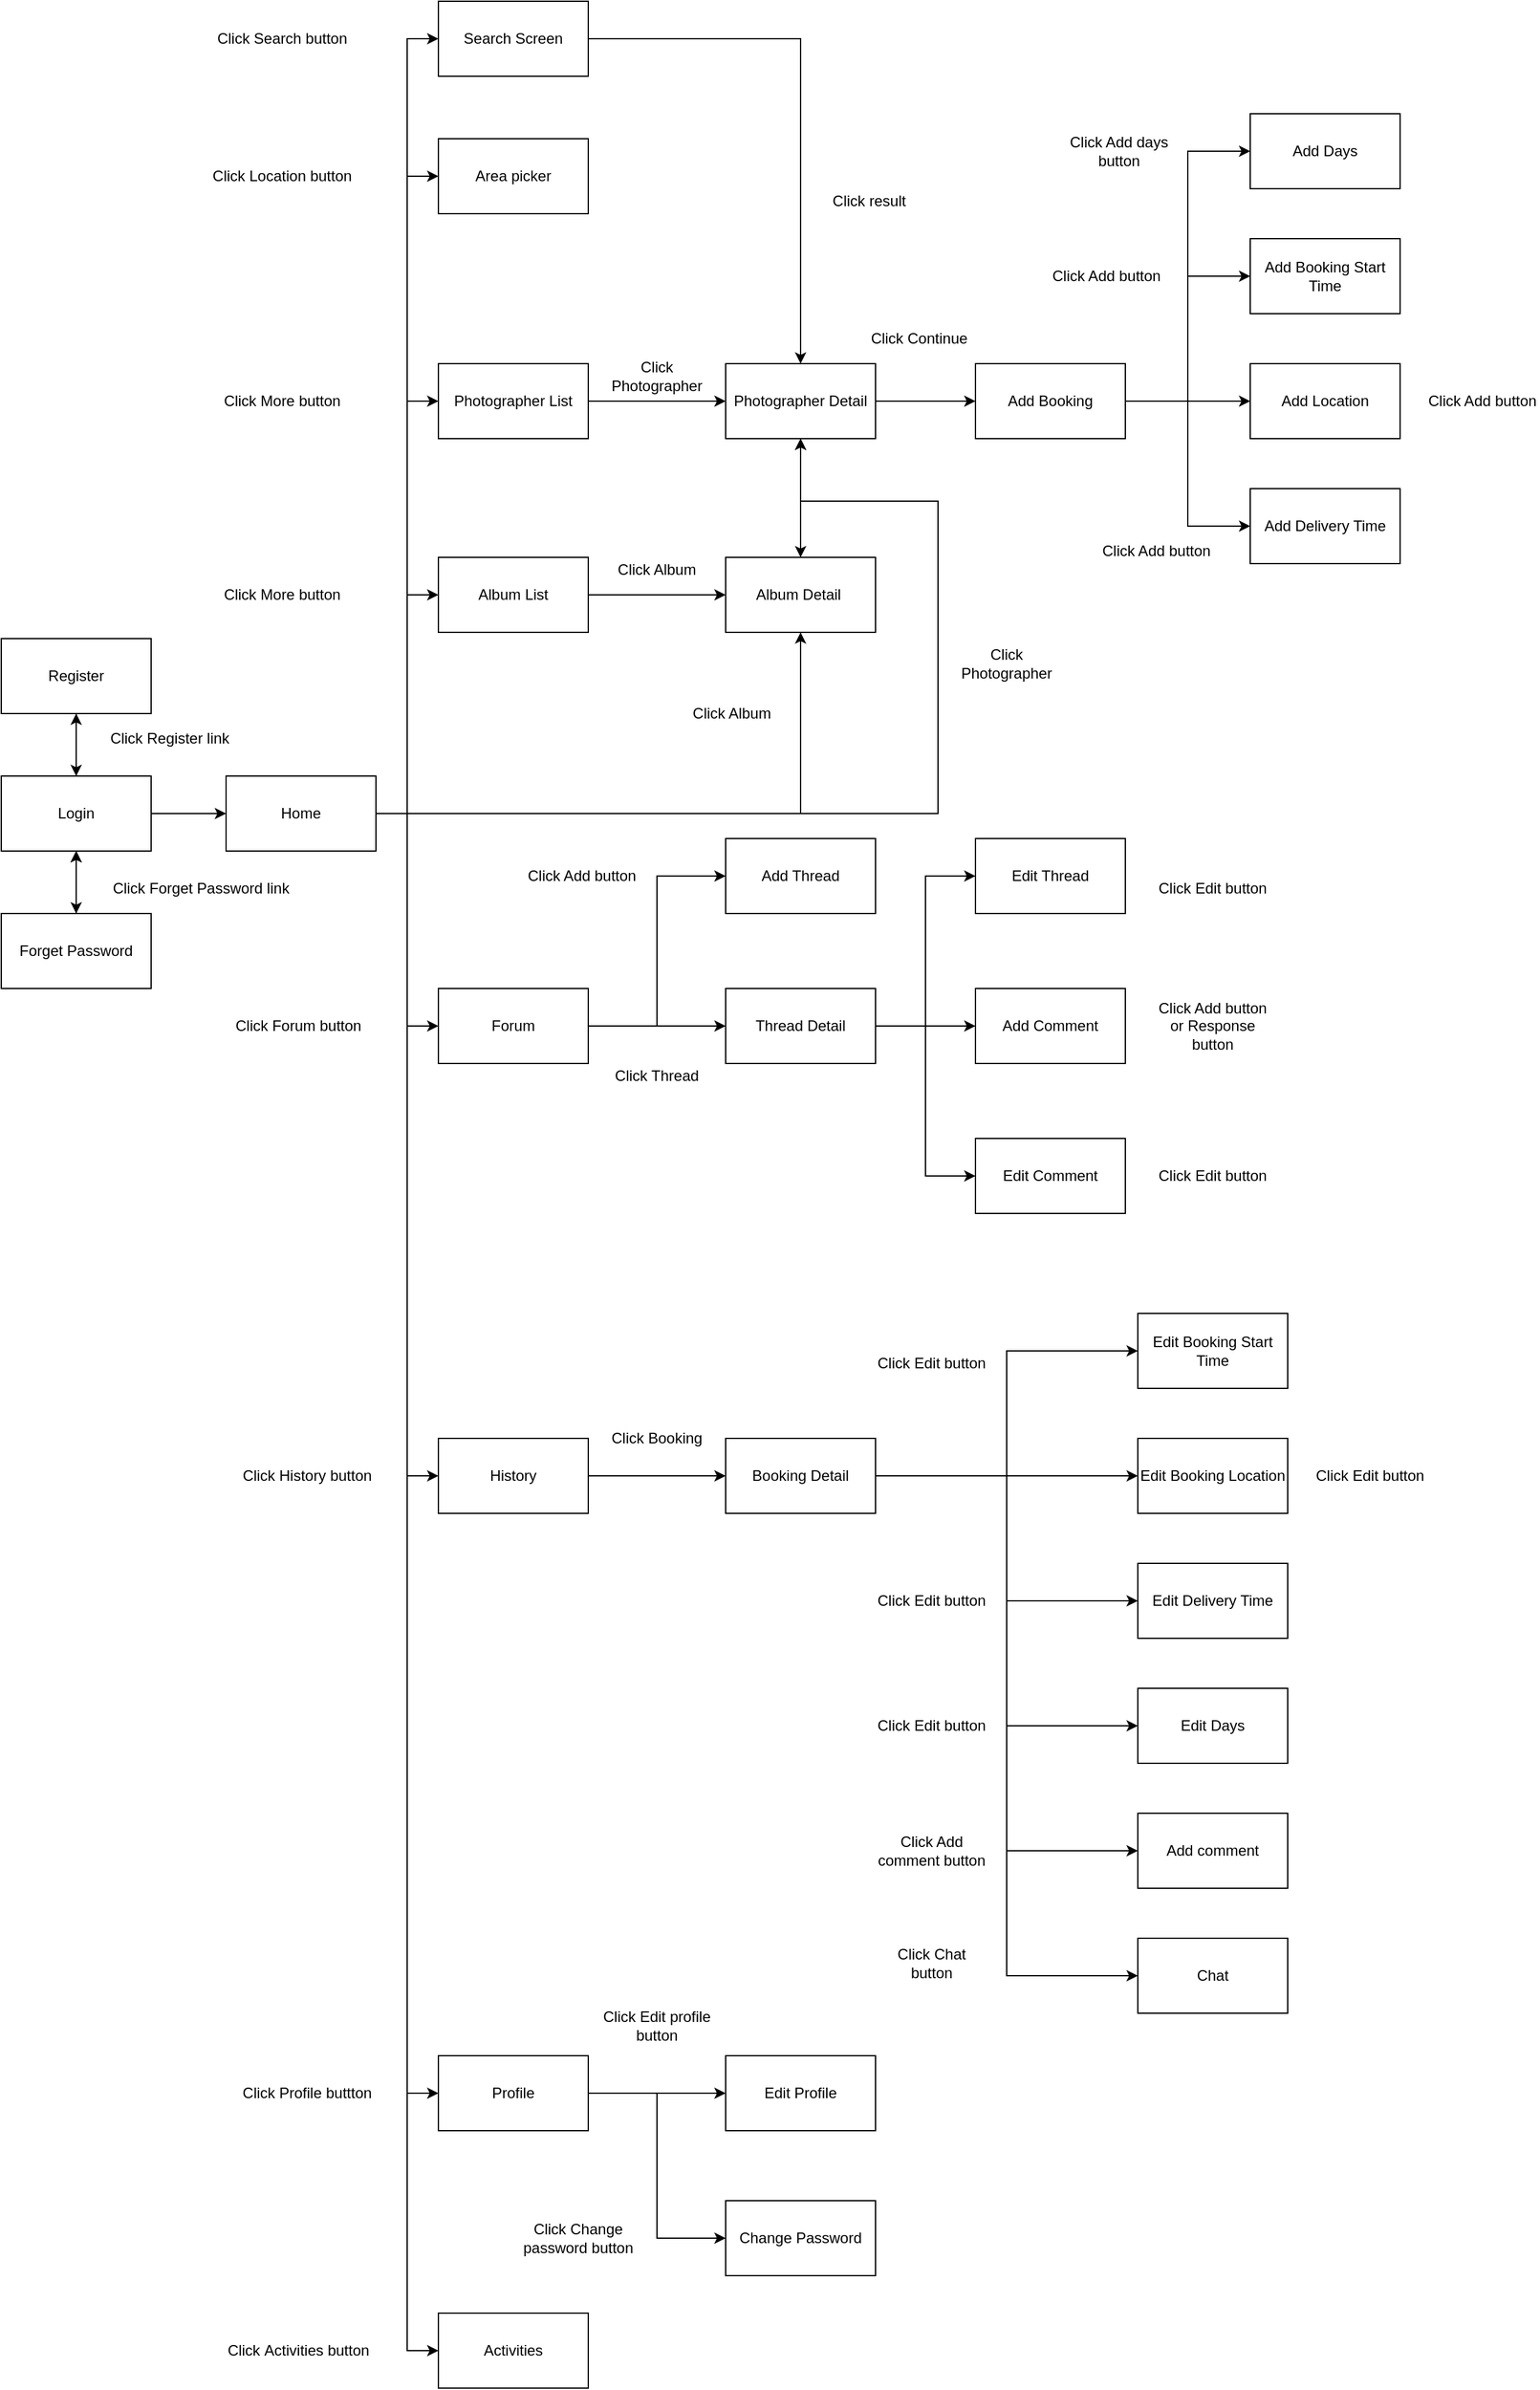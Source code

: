 <mxfile version="14.1.8" type="device"><diagram id="C5RBs43oDa-KdzZeNtuy" name="Page-1"><mxGraphModel dx="971" dy="403" grid="1" gridSize="10" guides="1" tooltips="1" connect="1" arrows="1" fold="1" page="1" pageScale="1" pageWidth="827" pageHeight="1169" math="0" shadow="0"><root><mxCell id="WIyWlLk6GJQsqaUBKTNV-0"/><mxCell id="WIyWlLk6GJQsqaUBKTNV-1" parent="WIyWlLk6GJQsqaUBKTNV-0"/><mxCell id="32DsDqy7T7LaYtcEvEdz-34" style="edgeStyle=orthogonalEdgeStyle;rounded=0;orthogonalLoop=1;jettySize=auto;html=1;entryX=0;entryY=0.5;entryDx=0;entryDy=0;" parent="WIyWlLk6GJQsqaUBKTNV-1" source="32DsDqy7T7LaYtcEvEdz-0" target="32DsDqy7T7LaYtcEvEdz-6" edge="1"><mxGeometry relative="1" as="geometry"/></mxCell><mxCell id="32DsDqy7T7LaYtcEvEdz-35" style="edgeStyle=orthogonalEdgeStyle;rounded=0;orthogonalLoop=1;jettySize=auto;html=1;entryX=0;entryY=0.5;entryDx=0;entryDy=0;" parent="WIyWlLk6GJQsqaUBKTNV-1" source="32DsDqy7T7LaYtcEvEdz-0" target="32DsDqy7T7LaYtcEvEdz-7" edge="1"><mxGeometry relative="1" as="geometry"/></mxCell><mxCell id="32DsDqy7T7LaYtcEvEdz-36" style="edgeStyle=orthogonalEdgeStyle;rounded=0;orthogonalLoop=1;jettySize=auto;html=1;entryX=0;entryY=0.5;entryDx=0;entryDy=0;" parent="WIyWlLk6GJQsqaUBKTNV-1" source="32DsDqy7T7LaYtcEvEdz-0" target="32DsDqy7T7LaYtcEvEdz-14" edge="1"><mxGeometry relative="1" as="geometry"/></mxCell><mxCell id="32DsDqy7T7LaYtcEvEdz-37" style="edgeStyle=orthogonalEdgeStyle;rounded=0;orthogonalLoop=1;jettySize=auto;html=1;entryX=0;entryY=0.5;entryDx=0;entryDy=0;" parent="WIyWlLk6GJQsqaUBKTNV-1" source="32DsDqy7T7LaYtcEvEdz-0" target="32DsDqy7T7LaYtcEvEdz-11" edge="1"><mxGeometry relative="1" as="geometry"/></mxCell><mxCell id="32DsDqy7T7LaYtcEvEdz-38" style="edgeStyle=orthogonalEdgeStyle;rounded=0;orthogonalLoop=1;jettySize=auto;html=1;entryX=0;entryY=0.5;entryDx=0;entryDy=0;" parent="WIyWlLk6GJQsqaUBKTNV-1" source="32DsDqy7T7LaYtcEvEdz-0" target="32DsDqy7T7LaYtcEvEdz-1" edge="1"><mxGeometry relative="1" as="geometry"/></mxCell><mxCell id="32DsDqy7T7LaYtcEvEdz-39" style="edgeStyle=orthogonalEdgeStyle;rounded=0;orthogonalLoop=1;jettySize=auto;html=1;entryX=0;entryY=0.5;entryDx=0;entryDy=0;" parent="WIyWlLk6GJQsqaUBKTNV-1" source="32DsDqy7T7LaYtcEvEdz-0" target="32DsDqy7T7LaYtcEvEdz-2" edge="1"><mxGeometry relative="1" as="geometry"/></mxCell><mxCell id="32DsDqy7T7LaYtcEvEdz-54" style="edgeStyle=orthogonalEdgeStyle;rounded=0;orthogonalLoop=1;jettySize=auto;html=1;entryX=0;entryY=0.5;entryDx=0;entryDy=0;" parent="WIyWlLk6GJQsqaUBKTNV-1" source="32DsDqy7T7LaYtcEvEdz-0" target="32DsDqy7T7LaYtcEvEdz-3" edge="1"><mxGeometry relative="1" as="geometry"/></mxCell><mxCell id="32DsDqy7T7LaYtcEvEdz-88" style="edgeStyle=orthogonalEdgeStyle;rounded=0;orthogonalLoop=1;jettySize=auto;html=1;entryX=0.5;entryY=1;entryDx=0;entryDy=0;" parent="WIyWlLk6GJQsqaUBKTNV-1" source="32DsDqy7T7LaYtcEvEdz-0" target="32DsDqy7T7LaYtcEvEdz-4" edge="1"><mxGeometry relative="1" as="geometry"/></mxCell><mxCell id="32DsDqy7T7LaYtcEvEdz-90" style="edgeStyle=orthogonalEdgeStyle;rounded=0;orthogonalLoop=1;jettySize=auto;html=1;entryX=0.5;entryY=1;entryDx=0;entryDy=0;" parent="WIyWlLk6GJQsqaUBKTNV-1" source="32DsDqy7T7LaYtcEvEdz-0" target="32DsDqy7T7LaYtcEvEdz-5" edge="1"><mxGeometry relative="1" as="geometry"><Array as="points"><mxPoint x="760" y="760"/><mxPoint x="760" y="510"/><mxPoint x="650" y="510"/></Array></mxGeometry></mxCell><mxCell id="mO1F4Qp_fREKNd5Y-R-l-4" style="edgeStyle=orthogonalEdgeStyle;rounded=0;orthogonalLoop=1;jettySize=auto;html=1;entryX=0;entryY=0.5;entryDx=0;entryDy=0;" edge="1" parent="WIyWlLk6GJQsqaUBKTNV-1" source="32DsDqy7T7LaYtcEvEdz-0" target="mO1F4Qp_fREKNd5Y-R-l-3"><mxGeometry relative="1" as="geometry"/></mxCell><mxCell id="32DsDqy7T7LaYtcEvEdz-0" value="Home" style="rounded=0;whiteSpace=wrap;html=1;" parent="WIyWlLk6GJQsqaUBKTNV-1" vertex="1"><mxGeometry x="190" y="730" width="120" height="60" as="geometry"/></mxCell><mxCell id="32DsDqy7T7LaYtcEvEdz-43" style="edgeStyle=orthogonalEdgeStyle;rounded=0;orthogonalLoop=1;jettySize=auto;html=1;" parent="WIyWlLk6GJQsqaUBKTNV-1" source="32DsDqy7T7LaYtcEvEdz-1" target="32DsDqy7T7LaYtcEvEdz-27" edge="1"><mxGeometry relative="1" as="geometry"/></mxCell><mxCell id="32DsDqy7T7LaYtcEvEdz-48" style="edgeStyle=orthogonalEdgeStyle;rounded=0;orthogonalLoop=1;jettySize=auto;html=1;entryX=0;entryY=0.5;entryDx=0;entryDy=0;" parent="WIyWlLk6GJQsqaUBKTNV-1" source="32DsDqy7T7LaYtcEvEdz-1" target="32DsDqy7T7LaYtcEvEdz-17" edge="1"><mxGeometry relative="1" as="geometry"/></mxCell><mxCell id="32DsDqy7T7LaYtcEvEdz-1" value="Forum" style="rounded=0;whiteSpace=wrap;html=1;" parent="WIyWlLk6GJQsqaUBKTNV-1" vertex="1"><mxGeometry x="360" y="900" width="120" height="60" as="geometry"/></mxCell><mxCell id="32DsDqy7T7LaYtcEvEdz-50" style="edgeStyle=orthogonalEdgeStyle;rounded=0;orthogonalLoop=1;jettySize=auto;html=1;" parent="WIyWlLk6GJQsqaUBKTNV-1" source="32DsDqy7T7LaYtcEvEdz-2" target="32DsDqy7T7LaYtcEvEdz-19" edge="1"><mxGeometry relative="1" as="geometry"/></mxCell><mxCell id="32DsDqy7T7LaYtcEvEdz-2" value="History" style="rounded=0;whiteSpace=wrap;html=1;" parent="WIyWlLk6GJQsqaUBKTNV-1" vertex="1"><mxGeometry x="360" y="1260" width="120" height="60" as="geometry"/></mxCell><mxCell id="32DsDqy7T7LaYtcEvEdz-57" style="edgeStyle=orthogonalEdgeStyle;rounded=0;orthogonalLoop=1;jettySize=auto;html=1;entryX=0;entryY=0.5;entryDx=0;entryDy=0;" parent="WIyWlLk6GJQsqaUBKTNV-1" source="32DsDqy7T7LaYtcEvEdz-3" target="32DsDqy7T7LaYtcEvEdz-21" edge="1"><mxGeometry relative="1" as="geometry"/></mxCell><mxCell id="mO1F4Qp_fREKNd5Y-R-l-1" style="edgeStyle=orthogonalEdgeStyle;rounded=0;orthogonalLoop=1;jettySize=auto;html=1;entryX=0;entryY=0.5;entryDx=0;entryDy=0;" edge="1" parent="WIyWlLk6GJQsqaUBKTNV-1" source="32DsDqy7T7LaYtcEvEdz-3" target="mO1F4Qp_fREKNd5Y-R-l-0"><mxGeometry relative="1" as="geometry"/></mxCell><mxCell id="32DsDqy7T7LaYtcEvEdz-3" value="Profile" style="rounded=0;whiteSpace=wrap;html=1;" parent="WIyWlLk6GJQsqaUBKTNV-1" vertex="1"><mxGeometry x="360" y="1754" width="120" height="60" as="geometry"/></mxCell><mxCell id="32DsDqy7T7LaYtcEvEdz-67" style="edgeStyle=orthogonalEdgeStyle;rounded=0;orthogonalLoop=1;jettySize=auto;html=1;entryX=0.5;entryY=1;entryDx=0;entryDy=0;" parent="WIyWlLk6GJQsqaUBKTNV-1" source="32DsDqy7T7LaYtcEvEdz-4" target="32DsDqy7T7LaYtcEvEdz-5" edge="1"><mxGeometry relative="1" as="geometry"/></mxCell><mxCell id="32DsDqy7T7LaYtcEvEdz-4" value="Album Detail&amp;nbsp;" style="rounded=0;whiteSpace=wrap;html=1;" parent="WIyWlLk6GJQsqaUBKTNV-1" vertex="1"><mxGeometry x="590" y="555" width="120" height="60" as="geometry"/></mxCell><mxCell id="32DsDqy7T7LaYtcEvEdz-41" style="edgeStyle=orthogonalEdgeStyle;rounded=0;orthogonalLoop=1;jettySize=auto;html=1;" parent="WIyWlLk6GJQsqaUBKTNV-1" source="32DsDqy7T7LaYtcEvEdz-5" target="32DsDqy7T7LaYtcEvEdz-29" edge="1"><mxGeometry relative="1" as="geometry"/></mxCell><mxCell id="32DsDqy7T7LaYtcEvEdz-66" style="edgeStyle=orthogonalEdgeStyle;rounded=0;orthogonalLoop=1;jettySize=auto;html=1;" parent="WIyWlLk6GJQsqaUBKTNV-1" source="32DsDqy7T7LaYtcEvEdz-5" target="32DsDqy7T7LaYtcEvEdz-4" edge="1"><mxGeometry relative="1" as="geometry"/></mxCell><mxCell id="32DsDqy7T7LaYtcEvEdz-5" value="Photographer Detail" style="rounded=0;whiteSpace=wrap;html=1;" parent="WIyWlLk6GJQsqaUBKTNV-1" vertex="1"><mxGeometry x="590" y="400" width="120" height="60" as="geometry"/></mxCell><mxCell id="32DsDqy7T7LaYtcEvEdz-68" style="edgeStyle=orthogonalEdgeStyle;rounded=0;orthogonalLoop=1;jettySize=auto;html=1;entryX=0.5;entryY=0;entryDx=0;entryDy=0;" parent="WIyWlLk6GJQsqaUBKTNV-1" source="32DsDqy7T7LaYtcEvEdz-6" target="32DsDqy7T7LaYtcEvEdz-5" edge="1"><mxGeometry relative="1" as="geometry"/></mxCell><mxCell id="32DsDqy7T7LaYtcEvEdz-6" value="Search Screen" style="rounded=0;whiteSpace=wrap;html=1;" parent="WIyWlLk6GJQsqaUBKTNV-1" vertex="1"><mxGeometry x="360" y="110" width="120" height="60" as="geometry"/></mxCell><mxCell id="32DsDqy7T7LaYtcEvEdz-7" value="Area picker" style="rounded=0;whiteSpace=wrap;html=1;" parent="WIyWlLk6GJQsqaUBKTNV-1" vertex="1"><mxGeometry x="360" y="220" width="120" height="60" as="geometry"/></mxCell><mxCell id="32DsDqy7T7LaYtcEvEdz-31" style="edgeStyle=orthogonalEdgeStyle;rounded=0;orthogonalLoop=1;jettySize=auto;html=1;entryX=0;entryY=0.5;entryDx=0;entryDy=0;" parent="WIyWlLk6GJQsqaUBKTNV-1" source="32DsDqy7T7LaYtcEvEdz-8" target="32DsDqy7T7LaYtcEvEdz-0" edge="1"><mxGeometry relative="1" as="geometry"/></mxCell><mxCell id="32DsDqy7T7LaYtcEvEdz-76" style="edgeStyle=orthogonalEdgeStyle;rounded=0;orthogonalLoop=1;jettySize=auto;html=1;" parent="WIyWlLk6GJQsqaUBKTNV-1" source="32DsDqy7T7LaYtcEvEdz-8" edge="1"><mxGeometry relative="1" as="geometry"><mxPoint x="70" y="680" as="targetPoint"/></mxGeometry></mxCell><mxCell id="32DsDqy7T7LaYtcEvEdz-78" style="edgeStyle=orthogonalEdgeStyle;rounded=0;orthogonalLoop=1;jettySize=auto;html=1;entryX=0.5;entryY=0;entryDx=0;entryDy=0;" parent="WIyWlLk6GJQsqaUBKTNV-1" source="32DsDqy7T7LaYtcEvEdz-8" target="32DsDqy7T7LaYtcEvEdz-10" edge="1"><mxGeometry relative="1" as="geometry"/></mxCell><mxCell id="32DsDqy7T7LaYtcEvEdz-8" value="Login" style="rounded=0;whiteSpace=wrap;html=1;" parent="WIyWlLk6GJQsqaUBKTNV-1" vertex="1"><mxGeometry x="10" y="730" width="120" height="60" as="geometry"/></mxCell><mxCell id="32DsDqy7T7LaYtcEvEdz-33" style="edgeStyle=orthogonalEdgeStyle;rounded=0;orthogonalLoop=1;jettySize=auto;html=1;" parent="WIyWlLk6GJQsqaUBKTNV-1" source="32DsDqy7T7LaYtcEvEdz-9" target="32DsDqy7T7LaYtcEvEdz-8" edge="1"><mxGeometry relative="1" as="geometry"/></mxCell><mxCell id="32DsDqy7T7LaYtcEvEdz-9" value="Register" style="rounded=0;whiteSpace=wrap;html=1;" parent="WIyWlLk6GJQsqaUBKTNV-1" vertex="1"><mxGeometry x="10" y="620" width="120" height="60" as="geometry"/></mxCell><mxCell id="32DsDqy7T7LaYtcEvEdz-32" style="edgeStyle=orthogonalEdgeStyle;rounded=0;orthogonalLoop=1;jettySize=auto;html=1;" parent="WIyWlLk6GJQsqaUBKTNV-1" source="32DsDqy7T7LaYtcEvEdz-10" target="32DsDqy7T7LaYtcEvEdz-8" edge="1"><mxGeometry relative="1" as="geometry"/></mxCell><mxCell id="32DsDqy7T7LaYtcEvEdz-77" style="edgeStyle=orthogonalEdgeStyle;rounded=0;orthogonalLoop=1;jettySize=auto;html=1;entryX=0.5;entryY=1;entryDx=0;entryDy=0;" parent="WIyWlLk6GJQsqaUBKTNV-1" source="32DsDqy7T7LaYtcEvEdz-10" target="32DsDqy7T7LaYtcEvEdz-8" edge="1"><mxGeometry relative="1" as="geometry"/></mxCell><mxCell id="32DsDqy7T7LaYtcEvEdz-10" value="Forget Password" style="rounded=0;whiteSpace=wrap;html=1;" parent="WIyWlLk6GJQsqaUBKTNV-1" vertex="1"><mxGeometry x="10" y="840" width="120" height="60" as="geometry"/></mxCell><mxCell id="32DsDqy7T7LaYtcEvEdz-42" style="edgeStyle=orthogonalEdgeStyle;rounded=0;orthogonalLoop=1;jettySize=auto;html=1;" parent="WIyWlLk6GJQsqaUBKTNV-1" source="32DsDqy7T7LaYtcEvEdz-11" target="32DsDqy7T7LaYtcEvEdz-4" edge="1"><mxGeometry relative="1" as="geometry"/></mxCell><mxCell id="32DsDqy7T7LaYtcEvEdz-11" value="Album List" style="rounded=0;whiteSpace=wrap;html=1;" parent="WIyWlLk6GJQsqaUBKTNV-1" vertex="1"><mxGeometry x="360" y="555" width="120" height="60" as="geometry"/></mxCell><mxCell id="32DsDqy7T7LaYtcEvEdz-40" style="edgeStyle=orthogonalEdgeStyle;rounded=0;orthogonalLoop=1;jettySize=auto;html=1;" parent="WIyWlLk6GJQsqaUBKTNV-1" source="32DsDqy7T7LaYtcEvEdz-14" target="32DsDqy7T7LaYtcEvEdz-5" edge="1"><mxGeometry relative="1" as="geometry"/></mxCell><mxCell id="32DsDqy7T7LaYtcEvEdz-14" value="Photographer List" style="rounded=0;whiteSpace=wrap;html=1;" parent="WIyWlLk6GJQsqaUBKTNV-1" vertex="1"><mxGeometry x="360" y="400" width="120" height="60" as="geometry"/></mxCell><mxCell id="32DsDqy7T7LaYtcEvEdz-15" value="Edit Thread" style="rounded=0;whiteSpace=wrap;html=1;" parent="WIyWlLk6GJQsqaUBKTNV-1" vertex="1"><mxGeometry x="790" y="780" width="120" height="60" as="geometry"/></mxCell><mxCell id="32DsDqy7T7LaYtcEvEdz-16" value="Add Comment" style="rounded=0;whiteSpace=wrap;html=1;" parent="WIyWlLk6GJQsqaUBKTNV-1" vertex="1"><mxGeometry x="790" y="900" width="120" height="60" as="geometry"/></mxCell><mxCell id="32DsDqy7T7LaYtcEvEdz-17" value="Add Thread" style="rounded=0;whiteSpace=wrap;html=1;" parent="WIyWlLk6GJQsqaUBKTNV-1" vertex="1"><mxGeometry x="590" y="780" width="120" height="60" as="geometry"/></mxCell><mxCell id="32DsDqy7T7LaYtcEvEdz-18" value="Edit Comment" style="rounded=0;whiteSpace=wrap;html=1;" parent="WIyWlLk6GJQsqaUBKTNV-1" vertex="1"><mxGeometry x="790" y="1020" width="120" height="60" as="geometry"/></mxCell><mxCell id="32DsDqy7T7LaYtcEvEdz-51" style="edgeStyle=orthogonalEdgeStyle;rounded=0;orthogonalLoop=1;jettySize=auto;html=1;" parent="WIyWlLk6GJQsqaUBKTNV-1" source="32DsDqy7T7LaYtcEvEdz-19" target="32DsDqy7T7LaYtcEvEdz-24" edge="1"><mxGeometry relative="1" as="geometry"/></mxCell><mxCell id="32DsDqy7T7LaYtcEvEdz-52" style="edgeStyle=orthogonalEdgeStyle;rounded=0;orthogonalLoop=1;jettySize=auto;html=1;entryX=0;entryY=0.5;entryDx=0;entryDy=0;" parent="WIyWlLk6GJQsqaUBKTNV-1" source="32DsDqy7T7LaYtcEvEdz-19" target="32DsDqy7T7LaYtcEvEdz-20" edge="1"><mxGeometry relative="1" as="geometry"/></mxCell><mxCell id="32DsDqy7T7LaYtcEvEdz-53" style="edgeStyle=orthogonalEdgeStyle;rounded=0;orthogonalLoop=1;jettySize=auto;html=1;entryX=0;entryY=0.5;entryDx=0;entryDy=0;" parent="WIyWlLk6GJQsqaUBKTNV-1" source="32DsDqy7T7LaYtcEvEdz-19" target="32DsDqy7T7LaYtcEvEdz-25" edge="1"><mxGeometry relative="1" as="geometry"/></mxCell><mxCell id="32DsDqy7T7LaYtcEvEdz-65" style="edgeStyle=orthogonalEdgeStyle;rounded=0;orthogonalLoop=1;jettySize=auto;html=1;entryX=0;entryY=0.5;entryDx=0;entryDy=0;" parent="WIyWlLk6GJQsqaUBKTNV-1" source="32DsDqy7T7LaYtcEvEdz-19" target="32DsDqy7T7LaYtcEvEdz-64" edge="1"><mxGeometry relative="1" as="geometry"/></mxCell><mxCell id="32DsDqy7T7LaYtcEvEdz-71" style="edgeStyle=orthogonalEdgeStyle;rounded=0;orthogonalLoop=1;jettySize=auto;html=1;entryX=0;entryY=0.5;entryDx=0;entryDy=0;" parent="WIyWlLk6GJQsqaUBKTNV-1" source="32DsDqy7T7LaYtcEvEdz-19" target="32DsDqy7T7LaYtcEvEdz-70" edge="1"><mxGeometry relative="1" as="geometry"/></mxCell><mxCell id="jd2YdFMNF_bFtj0VEbTB-1" style="edgeStyle=orthogonalEdgeStyle;rounded=0;orthogonalLoop=1;jettySize=auto;html=1;entryX=0;entryY=0.5;entryDx=0;entryDy=0;" parent="WIyWlLk6GJQsqaUBKTNV-1" source="32DsDqy7T7LaYtcEvEdz-19" target="jd2YdFMNF_bFtj0VEbTB-0" edge="1"><mxGeometry relative="1" as="geometry"/></mxCell><mxCell id="32DsDqy7T7LaYtcEvEdz-19" value="Booking Detail" style="rounded=0;whiteSpace=wrap;html=1;" parent="WIyWlLk6GJQsqaUBKTNV-1" vertex="1"><mxGeometry x="590" y="1260" width="120" height="60" as="geometry"/></mxCell><mxCell id="32DsDqy7T7LaYtcEvEdz-20" value="Edit Booking Start Time" style="rounded=0;whiteSpace=wrap;html=1;" parent="WIyWlLk6GJQsqaUBKTNV-1" vertex="1"><mxGeometry x="920" y="1160" width="120" height="60" as="geometry"/></mxCell><mxCell id="32DsDqy7T7LaYtcEvEdz-21" value="Edit Profile" style="rounded=0;whiteSpace=wrap;html=1;" parent="WIyWlLk6GJQsqaUBKTNV-1" vertex="1"><mxGeometry x="590" y="1754" width="120" height="60" as="geometry"/></mxCell><mxCell id="32DsDqy7T7LaYtcEvEdz-24" value="Edit Booking Location" style="rounded=0;whiteSpace=wrap;html=1;" parent="WIyWlLk6GJQsqaUBKTNV-1" vertex="1"><mxGeometry x="920" y="1260" width="120" height="60" as="geometry"/></mxCell><mxCell id="32DsDqy7T7LaYtcEvEdz-25" value="Edit Delivery Time" style="rounded=0;whiteSpace=wrap;html=1;" parent="WIyWlLk6GJQsqaUBKTNV-1" vertex="1"><mxGeometry x="920" y="1360" width="120" height="60" as="geometry"/></mxCell><mxCell id="32DsDqy7T7LaYtcEvEdz-45" style="edgeStyle=orthogonalEdgeStyle;rounded=0;orthogonalLoop=1;jettySize=auto;html=1;entryX=0;entryY=0.5;entryDx=0;entryDy=0;" parent="WIyWlLk6GJQsqaUBKTNV-1" source="32DsDqy7T7LaYtcEvEdz-27" target="32DsDqy7T7LaYtcEvEdz-16" edge="1"><mxGeometry relative="1" as="geometry"/></mxCell><mxCell id="32DsDqy7T7LaYtcEvEdz-47" style="edgeStyle=orthogonalEdgeStyle;rounded=0;orthogonalLoop=1;jettySize=auto;html=1;entryX=0;entryY=0.5;entryDx=0;entryDy=0;" parent="WIyWlLk6GJQsqaUBKTNV-1" source="32DsDqy7T7LaYtcEvEdz-27" target="32DsDqy7T7LaYtcEvEdz-15" edge="1"><mxGeometry relative="1" as="geometry"/></mxCell><mxCell id="32DsDqy7T7LaYtcEvEdz-49" style="edgeStyle=orthogonalEdgeStyle;rounded=0;orthogonalLoop=1;jettySize=auto;html=1;entryX=0;entryY=0.5;entryDx=0;entryDy=0;" parent="WIyWlLk6GJQsqaUBKTNV-1" source="32DsDqy7T7LaYtcEvEdz-27" target="32DsDqy7T7LaYtcEvEdz-18" edge="1"><mxGeometry relative="1" as="geometry"/></mxCell><mxCell id="32DsDqy7T7LaYtcEvEdz-27" value="Thread Detail" style="rounded=0;whiteSpace=wrap;html=1;" parent="WIyWlLk6GJQsqaUBKTNV-1" vertex="1"><mxGeometry x="590" y="900" width="120" height="60" as="geometry"/></mxCell><mxCell id="32DsDqy7T7LaYtcEvEdz-61" style="edgeStyle=orthogonalEdgeStyle;rounded=0;orthogonalLoop=1;jettySize=auto;html=1;entryX=0;entryY=0.5;entryDx=0;entryDy=0;" parent="WIyWlLk6GJQsqaUBKTNV-1" source="32DsDqy7T7LaYtcEvEdz-29" target="32DsDqy7T7LaYtcEvEdz-58" edge="1"><mxGeometry relative="1" as="geometry"/></mxCell><mxCell id="32DsDqy7T7LaYtcEvEdz-62" style="edgeStyle=orthogonalEdgeStyle;rounded=0;orthogonalLoop=1;jettySize=auto;html=1;entryX=0;entryY=0.5;entryDx=0;entryDy=0;" parent="WIyWlLk6GJQsqaUBKTNV-1" source="32DsDqy7T7LaYtcEvEdz-29" target="32DsDqy7T7LaYtcEvEdz-60" edge="1"><mxGeometry relative="1" as="geometry"/></mxCell><mxCell id="32DsDqy7T7LaYtcEvEdz-63" style="edgeStyle=orthogonalEdgeStyle;rounded=0;orthogonalLoop=1;jettySize=auto;html=1;entryX=0;entryY=0.5;entryDx=0;entryDy=0;" parent="WIyWlLk6GJQsqaUBKTNV-1" source="32DsDqy7T7LaYtcEvEdz-29" target="32DsDqy7T7LaYtcEvEdz-59" edge="1"><mxGeometry relative="1" as="geometry"/></mxCell><mxCell id="32DsDqy7T7LaYtcEvEdz-72" style="edgeStyle=orthogonalEdgeStyle;rounded=0;orthogonalLoop=1;jettySize=auto;html=1;entryX=0;entryY=0.5;entryDx=0;entryDy=0;" parent="WIyWlLk6GJQsqaUBKTNV-1" source="32DsDqy7T7LaYtcEvEdz-29" target="32DsDqy7T7LaYtcEvEdz-69" edge="1"><mxGeometry relative="1" as="geometry"/></mxCell><mxCell id="32DsDqy7T7LaYtcEvEdz-29" value="Add Booking" style="rounded=0;whiteSpace=wrap;html=1;" parent="WIyWlLk6GJQsqaUBKTNV-1" vertex="1"><mxGeometry x="790" y="400" width="120" height="60" as="geometry"/></mxCell><mxCell id="32DsDqy7T7LaYtcEvEdz-58" value="Add Booking Start Time" style="rounded=0;whiteSpace=wrap;html=1;" parent="WIyWlLk6GJQsqaUBKTNV-1" vertex="1"><mxGeometry x="1010" y="300" width="120" height="60" as="geometry"/></mxCell><mxCell id="32DsDqy7T7LaYtcEvEdz-59" value="Add Delivery Time" style="rounded=0;whiteSpace=wrap;html=1;" parent="WIyWlLk6GJQsqaUBKTNV-1" vertex="1"><mxGeometry x="1010" y="500" width="120" height="60" as="geometry"/></mxCell><mxCell id="32DsDqy7T7LaYtcEvEdz-60" value="Add Location" style="rounded=0;whiteSpace=wrap;html=1;" parent="WIyWlLk6GJQsqaUBKTNV-1" vertex="1"><mxGeometry x="1010" y="400" width="120" height="60" as="geometry"/></mxCell><mxCell id="32DsDqy7T7LaYtcEvEdz-64" value="Add comment" style="rounded=0;whiteSpace=wrap;html=1;" parent="WIyWlLk6GJQsqaUBKTNV-1" vertex="1"><mxGeometry x="920" y="1560" width="120" height="60" as="geometry"/></mxCell><mxCell id="32DsDqy7T7LaYtcEvEdz-69" value="Add Days" style="rounded=0;whiteSpace=wrap;html=1;" parent="WIyWlLk6GJQsqaUBKTNV-1" vertex="1"><mxGeometry x="1010" y="200" width="120" height="60" as="geometry"/></mxCell><mxCell id="32DsDqy7T7LaYtcEvEdz-70" value="Edit Days" style="rounded=0;whiteSpace=wrap;html=1;" parent="WIyWlLk6GJQsqaUBKTNV-1" vertex="1"><mxGeometry x="920" y="1460" width="120" height="60" as="geometry"/></mxCell><mxCell id="32DsDqy7T7LaYtcEvEdz-79" value="Click Register link" style="text;html=1;strokeColor=none;fillColor=none;align=center;verticalAlign=middle;whiteSpace=wrap;rounded=0;" parent="WIyWlLk6GJQsqaUBKTNV-1" vertex="1"><mxGeometry x="80" y="690" width="130" height="20" as="geometry"/></mxCell><mxCell id="32DsDqy7T7LaYtcEvEdz-80" value="Click Forget Password link" style="text;html=1;strokeColor=none;fillColor=none;align=center;verticalAlign=middle;whiteSpace=wrap;rounded=0;" parent="WIyWlLk6GJQsqaUBKTNV-1" vertex="1"><mxGeometry x="80" y="810" width="180" height="20" as="geometry"/></mxCell><mxCell id="32DsDqy7T7LaYtcEvEdz-81" value="Click Search button" style="text;html=1;strokeColor=none;fillColor=none;align=center;verticalAlign=middle;whiteSpace=wrap;rounded=0;" parent="WIyWlLk6GJQsqaUBKTNV-1" vertex="1"><mxGeometry x="170" y="130" width="130" height="20" as="geometry"/></mxCell><mxCell id="32DsDqy7T7LaYtcEvEdz-82" value="Click result" style="text;html=1;strokeColor=none;fillColor=none;align=center;verticalAlign=middle;whiteSpace=wrap;rounded=0;" parent="WIyWlLk6GJQsqaUBKTNV-1" vertex="1"><mxGeometry x="660" y="260" width="90" height="20" as="geometry"/></mxCell><mxCell id="32DsDqy7T7LaYtcEvEdz-85" value="Click Location button" style="text;html=1;strokeColor=none;fillColor=none;align=center;verticalAlign=middle;whiteSpace=wrap;rounded=0;" parent="WIyWlLk6GJQsqaUBKTNV-1" vertex="1"><mxGeometry x="160" y="240" width="150" height="20" as="geometry"/></mxCell><mxCell id="32DsDqy7T7LaYtcEvEdz-86" value="Click More button" style="text;html=1;strokeColor=none;fillColor=none;align=center;verticalAlign=middle;whiteSpace=wrap;rounded=0;" parent="WIyWlLk6GJQsqaUBKTNV-1" vertex="1"><mxGeometry x="160" y="420" width="150" height="20" as="geometry"/></mxCell><mxCell id="32DsDqy7T7LaYtcEvEdz-87" value="Click More button" style="text;html=1;strokeColor=none;fillColor=none;align=center;verticalAlign=middle;whiteSpace=wrap;rounded=0;" parent="WIyWlLk6GJQsqaUBKTNV-1" vertex="1"><mxGeometry x="160" y="575" width="150" height="20" as="geometry"/></mxCell><mxCell id="32DsDqy7T7LaYtcEvEdz-89" value="Click Album" style="text;html=1;strokeColor=none;fillColor=none;align=center;verticalAlign=middle;whiteSpace=wrap;rounded=0;" parent="WIyWlLk6GJQsqaUBKTNV-1" vertex="1"><mxGeometry x="550" y="670" width="90" height="20" as="geometry"/></mxCell><mxCell id="32DsDqy7T7LaYtcEvEdz-92" value="Click Photographer" style="text;html=1;strokeColor=none;fillColor=none;align=center;verticalAlign=middle;whiteSpace=wrap;rounded=0;" parent="WIyWlLk6GJQsqaUBKTNV-1" vertex="1"><mxGeometry x="770" y="630" width="90" height="20" as="geometry"/></mxCell><mxCell id="32DsDqy7T7LaYtcEvEdz-93" value="Click Album" style="text;html=1;strokeColor=none;fillColor=none;align=center;verticalAlign=middle;whiteSpace=wrap;rounded=0;" parent="WIyWlLk6GJQsqaUBKTNV-1" vertex="1"><mxGeometry x="490" y="555" width="90" height="20" as="geometry"/></mxCell><mxCell id="32DsDqy7T7LaYtcEvEdz-94" value="Click Photographer" style="text;html=1;strokeColor=none;fillColor=none;align=center;verticalAlign=middle;whiteSpace=wrap;rounded=0;" parent="WIyWlLk6GJQsqaUBKTNV-1" vertex="1"><mxGeometry x="490" y="400" width="90" height="20" as="geometry"/></mxCell><mxCell id="32DsDqy7T7LaYtcEvEdz-95" value="Click Continue" style="text;html=1;strokeColor=none;fillColor=none;align=center;verticalAlign=middle;whiteSpace=wrap;rounded=0;" parent="WIyWlLk6GJQsqaUBKTNV-1" vertex="1"><mxGeometry x="700" y="370" width="90" height="20" as="geometry"/></mxCell><mxCell id="32DsDqy7T7LaYtcEvEdz-96" value="Click Add days button" style="text;html=1;strokeColor=none;fillColor=none;align=center;verticalAlign=middle;whiteSpace=wrap;rounded=0;" parent="WIyWlLk6GJQsqaUBKTNV-1" vertex="1"><mxGeometry x="860" y="220" width="90" height="20" as="geometry"/></mxCell><mxCell id="32DsDqy7T7LaYtcEvEdz-97" value="Click Add button" style="text;html=1;strokeColor=none;fillColor=none;align=center;verticalAlign=middle;whiteSpace=wrap;rounded=0;" parent="WIyWlLk6GJQsqaUBKTNV-1" vertex="1"><mxGeometry x="850" y="320" width="90" height="20" as="geometry"/></mxCell><mxCell id="32DsDqy7T7LaYtcEvEdz-98" value="Click Add button" style="text;html=1;strokeColor=none;fillColor=none;align=center;verticalAlign=middle;whiteSpace=wrap;rounded=0;" parent="WIyWlLk6GJQsqaUBKTNV-1" vertex="1"><mxGeometry x="1151" y="420" width="90" height="20" as="geometry"/></mxCell><mxCell id="32DsDqy7T7LaYtcEvEdz-99" value="Click Add button" style="text;html=1;strokeColor=none;fillColor=none;align=center;verticalAlign=middle;whiteSpace=wrap;rounded=0;" parent="WIyWlLk6GJQsqaUBKTNV-1" vertex="1"><mxGeometry x="890" y="540" width="90" height="20" as="geometry"/></mxCell><mxCell id="32DsDqy7T7LaYtcEvEdz-100" value="Click Edit button" style="text;html=1;strokeColor=none;fillColor=none;align=center;verticalAlign=middle;whiteSpace=wrap;rounded=0;" parent="WIyWlLk6GJQsqaUBKTNV-1" vertex="1"><mxGeometry x="935" y="810" width="90" height="20" as="geometry"/></mxCell><mxCell id="32DsDqy7T7LaYtcEvEdz-101" value="Click Thread" style="text;html=1;strokeColor=none;fillColor=none;align=center;verticalAlign=middle;whiteSpace=wrap;rounded=0;" parent="WIyWlLk6GJQsqaUBKTNV-1" vertex="1"><mxGeometry x="490" y="960" width="90" height="20" as="geometry"/></mxCell><mxCell id="32DsDqy7T7LaYtcEvEdz-102" value="Click Add button or Response button" style="text;html=1;strokeColor=none;fillColor=none;align=center;verticalAlign=middle;whiteSpace=wrap;rounded=0;" parent="WIyWlLk6GJQsqaUBKTNV-1" vertex="1"><mxGeometry x="935" y="920" width="90" height="20" as="geometry"/></mxCell><mxCell id="32DsDqy7T7LaYtcEvEdz-103" value="Click Edit button" style="text;html=1;strokeColor=none;fillColor=none;align=center;verticalAlign=middle;whiteSpace=wrap;rounded=0;" parent="WIyWlLk6GJQsqaUBKTNV-1" vertex="1"><mxGeometry x="935" y="1040" width="90" height="20" as="geometry"/></mxCell><mxCell id="32DsDqy7T7LaYtcEvEdz-104" value="Click Add button" style="text;html=1;strokeColor=none;fillColor=none;align=center;verticalAlign=middle;whiteSpace=wrap;rounded=0;" parent="WIyWlLk6GJQsqaUBKTNV-1" vertex="1"><mxGeometry x="430" y="800" width="90" height="20" as="geometry"/></mxCell><mxCell id="32DsDqy7T7LaYtcEvEdz-105" value="Click Forum button" style="text;html=1;strokeColor=none;fillColor=none;align=center;verticalAlign=middle;whiteSpace=wrap;rounded=0;" parent="WIyWlLk6GJQsqaUBKTNV-1" vertex="1"><mxGeometry x="193" y="920" width="110" height="20" as="geometry"/></mxCell><mxCell id="32DsDqy7T7LaYtcEvEdz-106" value="Click History button" style="text;html=1;strokeColor=none;fillColor=none;align=center;verticalAlign=middle;whiteSpace=wrap;rounded=0;" parent="WIyWlLk6GJQsqaUBKTNV-1" vertex="1"><mxGeometry x="200" y="1280" width="110" height="20" as="geometry"/></mxCell><mxCell id="32DsDqy7T7LaYtcEvEdz-107" value="Click Booking" style="text;html=1;strokeColor=none;fillColor=none;align=center;verticalAlign=middle;whiteSpace=wrap;rounded=0;" parent="WIyWlLk6GJQsqaUBKTNV-1" vertex="1"><mxGeometry x="490" y="1250" width="90" height="20" as="geometry"/></mxCell><mxCell id="32DsDqy7T7LaYtcEvEdz-108" value="Click Edit button" style="text;html=1;strokeColor=none;fillColor=none;align=center;verticalAlign=middle;whiteSpace=wrap;rounded=0;" parent="WIyWlLk6GJQsqaUBKTNV-1" vertex="1"><mxGeometry x="710" y="1190" width="90" height="20" as="geometry"/></mxCell><mxCell id="32DsDqy7T7LaYtcEvEdz-109" value="Click Edit button" style="text;html=1;strokeColor=none;fillColor=none;align=center;verticalAlign=middle;whiteSpace=wrap;rounded=0;" parent="WIyWlLk6GJQsqaUBKTNV-1" vertex="1"><mxGeometry x="1061" y="1280" width="90" height="20" as="geometry"/></mxCell><mxCell id="32DsDqy7T7LaYtcEvEdz-110" value="Click Edit button" style="text;html=1;strokeColor=none;fillColor=none;align=center;verticalAlign=middle;whiteSpace=wrap;rounded=0;" parent="WIyWlLk6GJQsqaUBKTNV-1" vertex="1"><mxGeometry x="710" y="1380" width="90" height="20" as="geometry"/></mxCell><mxCell id="32DsDqy7T7LaYtcEvEdz-111" value="Click Edit button" style="text;html=1;strokeColor=none;fillColor=none;align=center;verticalAlign=middle;whiteSpace=wrap;rounded=0;" parent="WIyWlLk6GJQsqaUBKTNV-1" vertex="1"><mxGeometry x="710" y="1480" width="90" height="20" as="geometry"/></mxCell><mxCell id="32DsDqy7T7LaYtcEvEdz-112" value="Click Add comment button" style="text;html=1;strokeColor=none;fillColor=none;align=center;verticalAlign=middle;whiteSpace=wrap;rounded=0;" parent="WIyWlLk6GJQsqaUBKTNV-1" vertex="1"><mxGeometry x="710" y="1580" width="90" height="20" as="geometry"/></mxCell><mxCell id="32DsDqy7T7LaYtcEvEdz-113" value="Click Profile buttton" style="text;html=1;strokeColor=none;fillColor=none;align=center;verticalAlign=middle;whiteSpace=wrap;rounded=0;" parent="WIyWlLk6GJQsqaUBKTNV-1" vertex="1"><mxGeometry x="200" y="1774" width="110" height="20" as="geometry"/></mxCell><mxCell id="32DsDqy7T7LaYtcEvEdz-114" value="Click Edit profile button" style="text;html=1;strokeColor=none;fillColor=none;align=center;verticalAlign=middle;whiteSpace=wrap;rounded=0;" parent="WIyWlLk6GJQsqaUBKTNV-1" vertex="1"><mxGeometry x="490" y="1720" width="90" height="20" as="geometry"/></mxCell><mxCell id="jd2YdFMNF_bFtj0VEbTB-0" value="Chat" style="rounded=0;whiteSpace=wrap;html=1;" parent="WIyWlLk6GJQsqaUBKTNV-1" vertex="1"><mxGeometry x="920" y="1660" width="120" height="60" as="geometry"/></mxCell><mxCell id="jd2YdFMNF_bFtj0VEbTB-2" value="Click Chat button" style="text;html=1;strokeColor=none;fillColor=none;align=center;verticalAlign=middle;whiteSpace=wrap;rounded=0;" parent="WIyWlLk6GJQsqaUBKTNV-1" vertex="1"><mxGeometry x="710" y="1670" width="90" height="20" as="geometry"/></mxCell><mxCell id="mO1F4Qp_fREKNd5Y-R-l-0" value="Change Password" style="rounded=0;whiteSpace=wrap;html=1;" vertex="1" parent="WIyWlLk6GJQsqaUBKTNV-1"><mxGeometry x="590" y="1870" width="120" height="60" as="geometry"/></mxCell><mxCell id="mO1F4Qp_fREKNd5Y-R-l-2" value="Click Change password button" style="text;html=1;strokeColor=none;fillColor=none;align=center;verticalAlign=middle;whiteSpace=wrap;rounded=0;" vertex="1" parent="WIyWlLk6GJQsqaUBKTNV-1"><mxGeometry x="410" y="1890" width="124" height="20" as="geometry"/></mxCell><mxCell id="mO1F4Qp_fREKNd5Y-R-l-3" value="Activities" style="rounded=0;whiteSpace=wrap;html=1;" vertex="1" parent="WIyWlLk6GJQsqaUBKTNV-1"><mxGeometry x="360" y="1960" width="120" height="60" as="geometry"/></mxCell><mxCell id="mO1F4Qp_fREKNd5Y-R-l-5" value="Click&amp;nbsp;Activities button" style="text;html=1;strokeColor=none;fillColor=none;align=center;verticalAlign=middle;whiteSpace=wrap;rounded=0;" vertex="1" parent="WIyWlLk6GJQsqaUBKTNV-1"><mxGeometry x="186" y="1980" width="124" height="20" as="geometry"/></mxCell></root></mxGraphModel></diagram></mxfile>